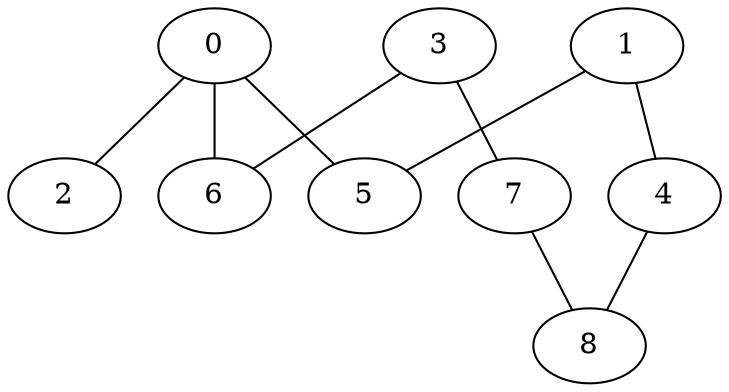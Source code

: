 graph "sampletest150-mod5_image7.bmp" {
	0	 [type=intersection,
		x=474,
		y=266];
	2	 [type=endpoint,
		x=505,
		y=255];
	0 -- 2	 [angle0="-.34",
		frequency=1,
		type0=line];
	5	 [type=corner,
		x=447,
		y=277];
	0 -- 5	 [angle0="-.39",
		frequency=1,
		type0=line];
	6	 [type=corner,
		x=447,
		y=242];
	0 -- 6	 [angle0=".73",
		frequency=1,
		type0=line];
	1	 [type=corner,
		x=335,
		y=506];
	4	 [type=corner,
		x=59,
		y=411];
	1 -- 4	 [angle0=".33",
		frequency=1,
		type0=line];
	1 -- 5	 [angle0="-1.12",
		frequency=1,
		type0=line];
	3	 [type=corner,
		x=490,
		y=110];
	3 -- 6	 [angle0="-1.26",
		frequency=1,
		type0=line];
	7	 [type=corner,
		x=174,
		y=3];
	3 -- 7	 [angle0=".33",
		frequency=1,
		type0=line];
	8	 [type=corner,
		x=88,
		y=283];
	4 -- 8	 [angle0="-1.35",
		frequency=1,
		type0=line];
	7 -- 8	 [angle0="-1.27",
		frequency=1,
		type0=line];
}
